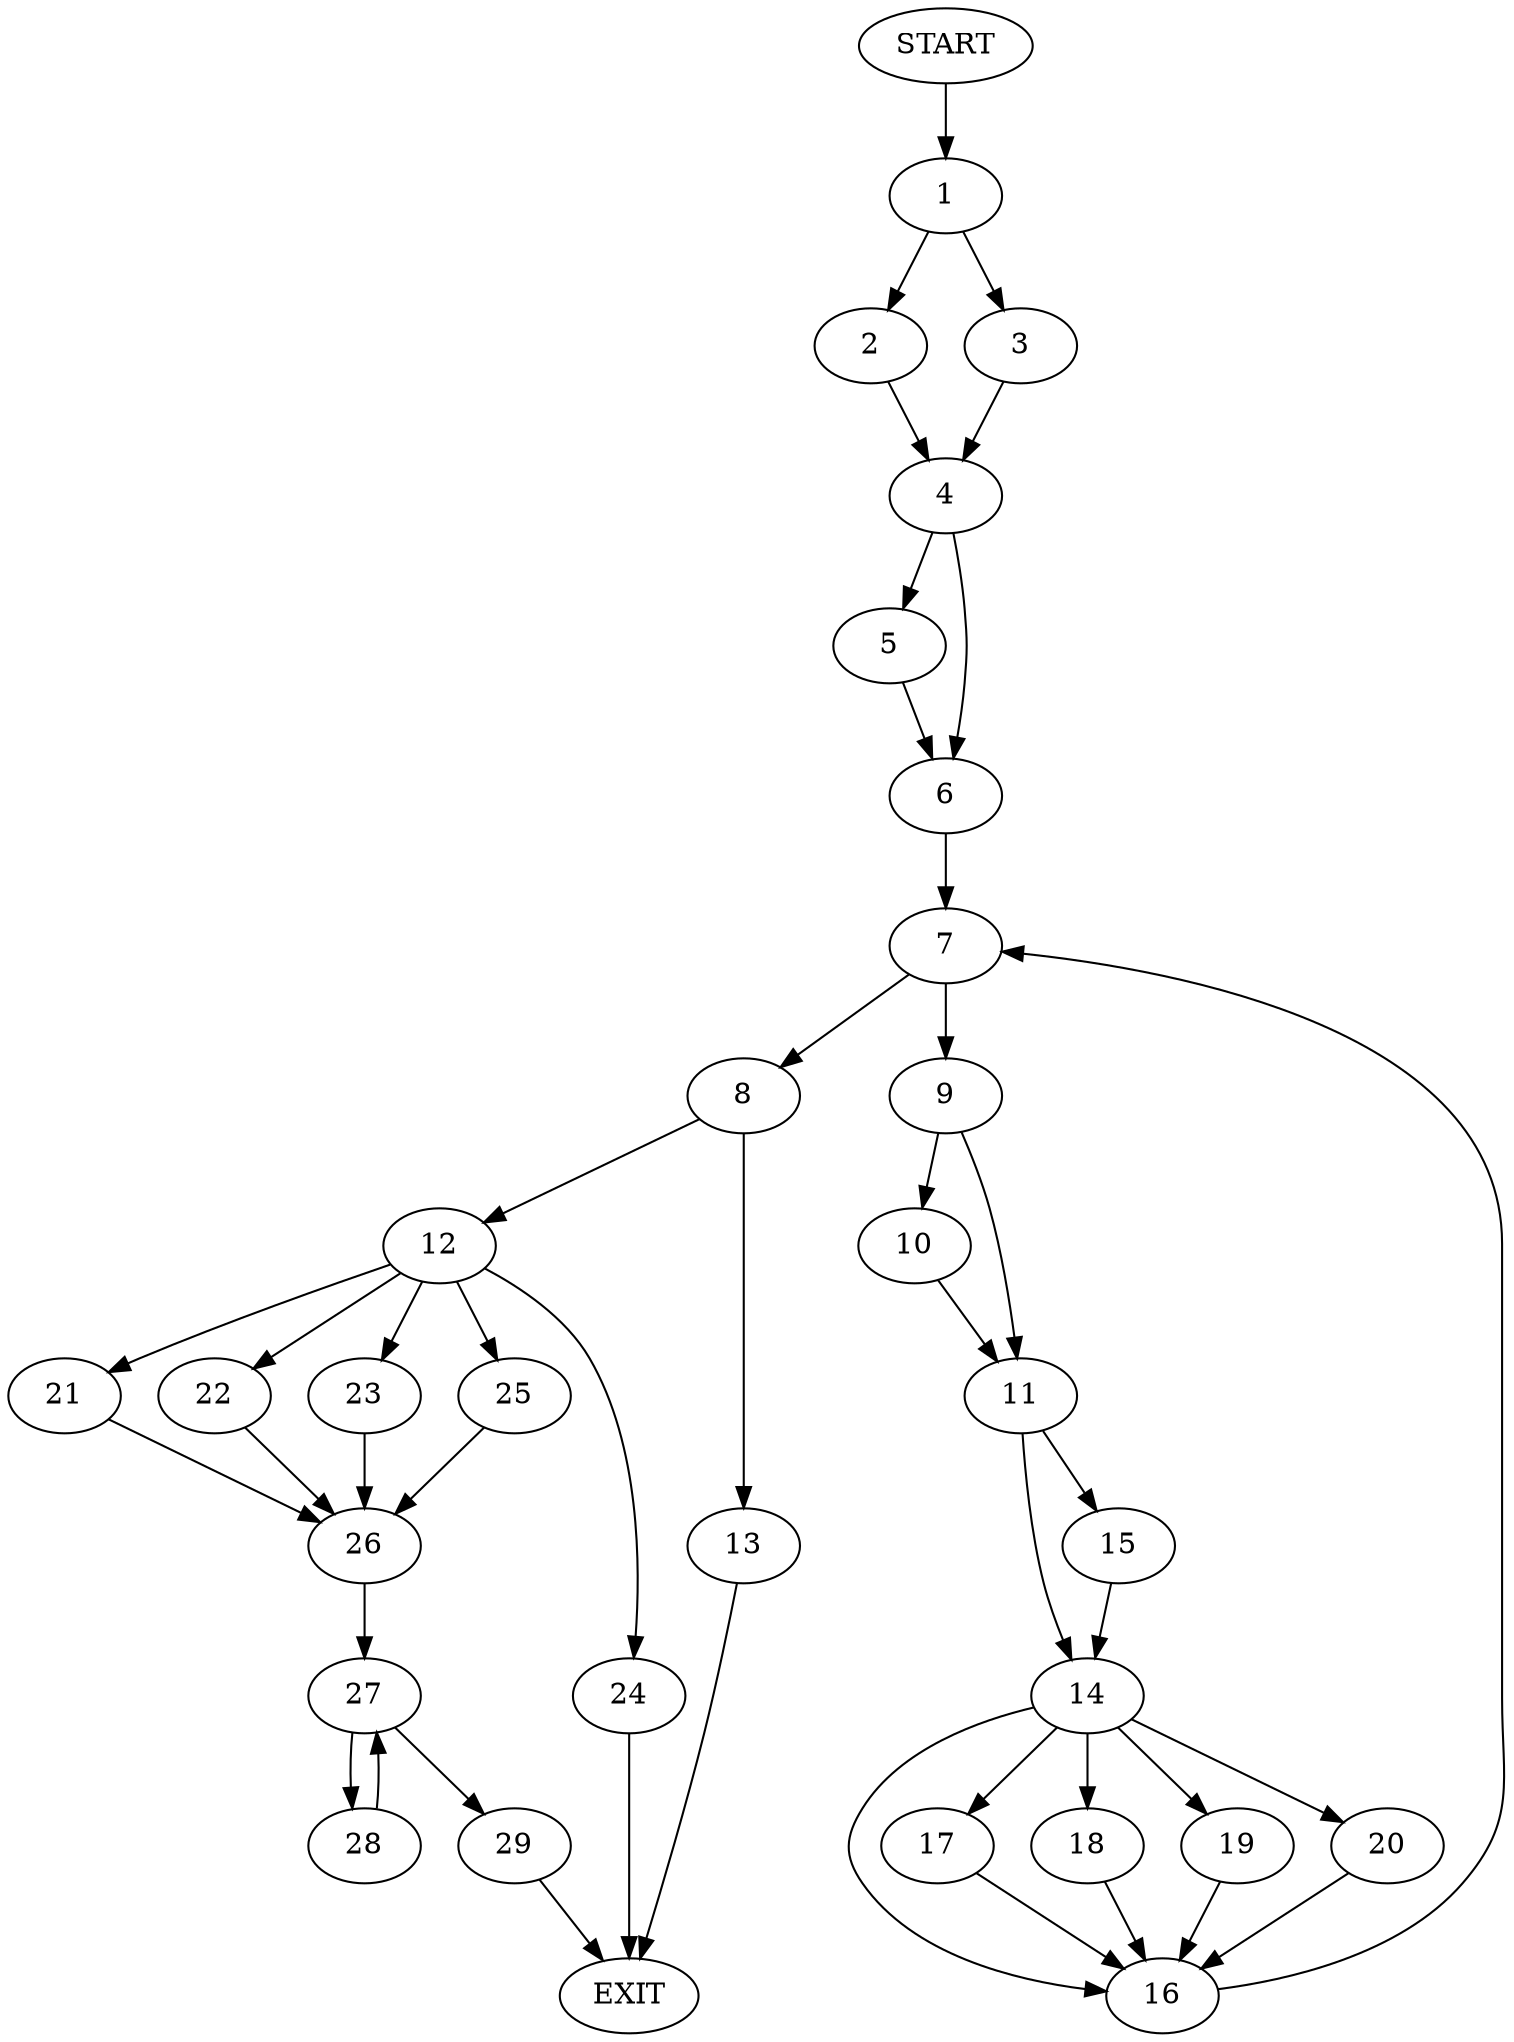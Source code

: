 digraph {
0 [label="START"]
30 [label="EXIT"]
0 -> 1
1 -> 2
1 -> 3
3 -> 4
2 -> 4
4 -> 5
4 -> 6
6 -> 7
5 -> 6
7 -> 8
7 -> 9
9 -> 10
9 -> 11
8 -> 12
8 -> 13
10 -> 11
11 -> 14
11 -> 15
14 -> 16
14 -> 17
14 -> 18
14 -> 19
14 -> 20
15 -> 14
17 -> 16
16 -> 7
18 -> 16
20 -> 16
19 -> 16
13 -> 30
12 -> 21
12 -> 22
12 -> 23
12 -> 24
12 -> 25
24 -> 30
22 -> 26
25 -> 26
21 -> 26
23 -> 26
26 -> 27
27 -> 28
27 -> 29
28 -> 27
29 -> 30
}

